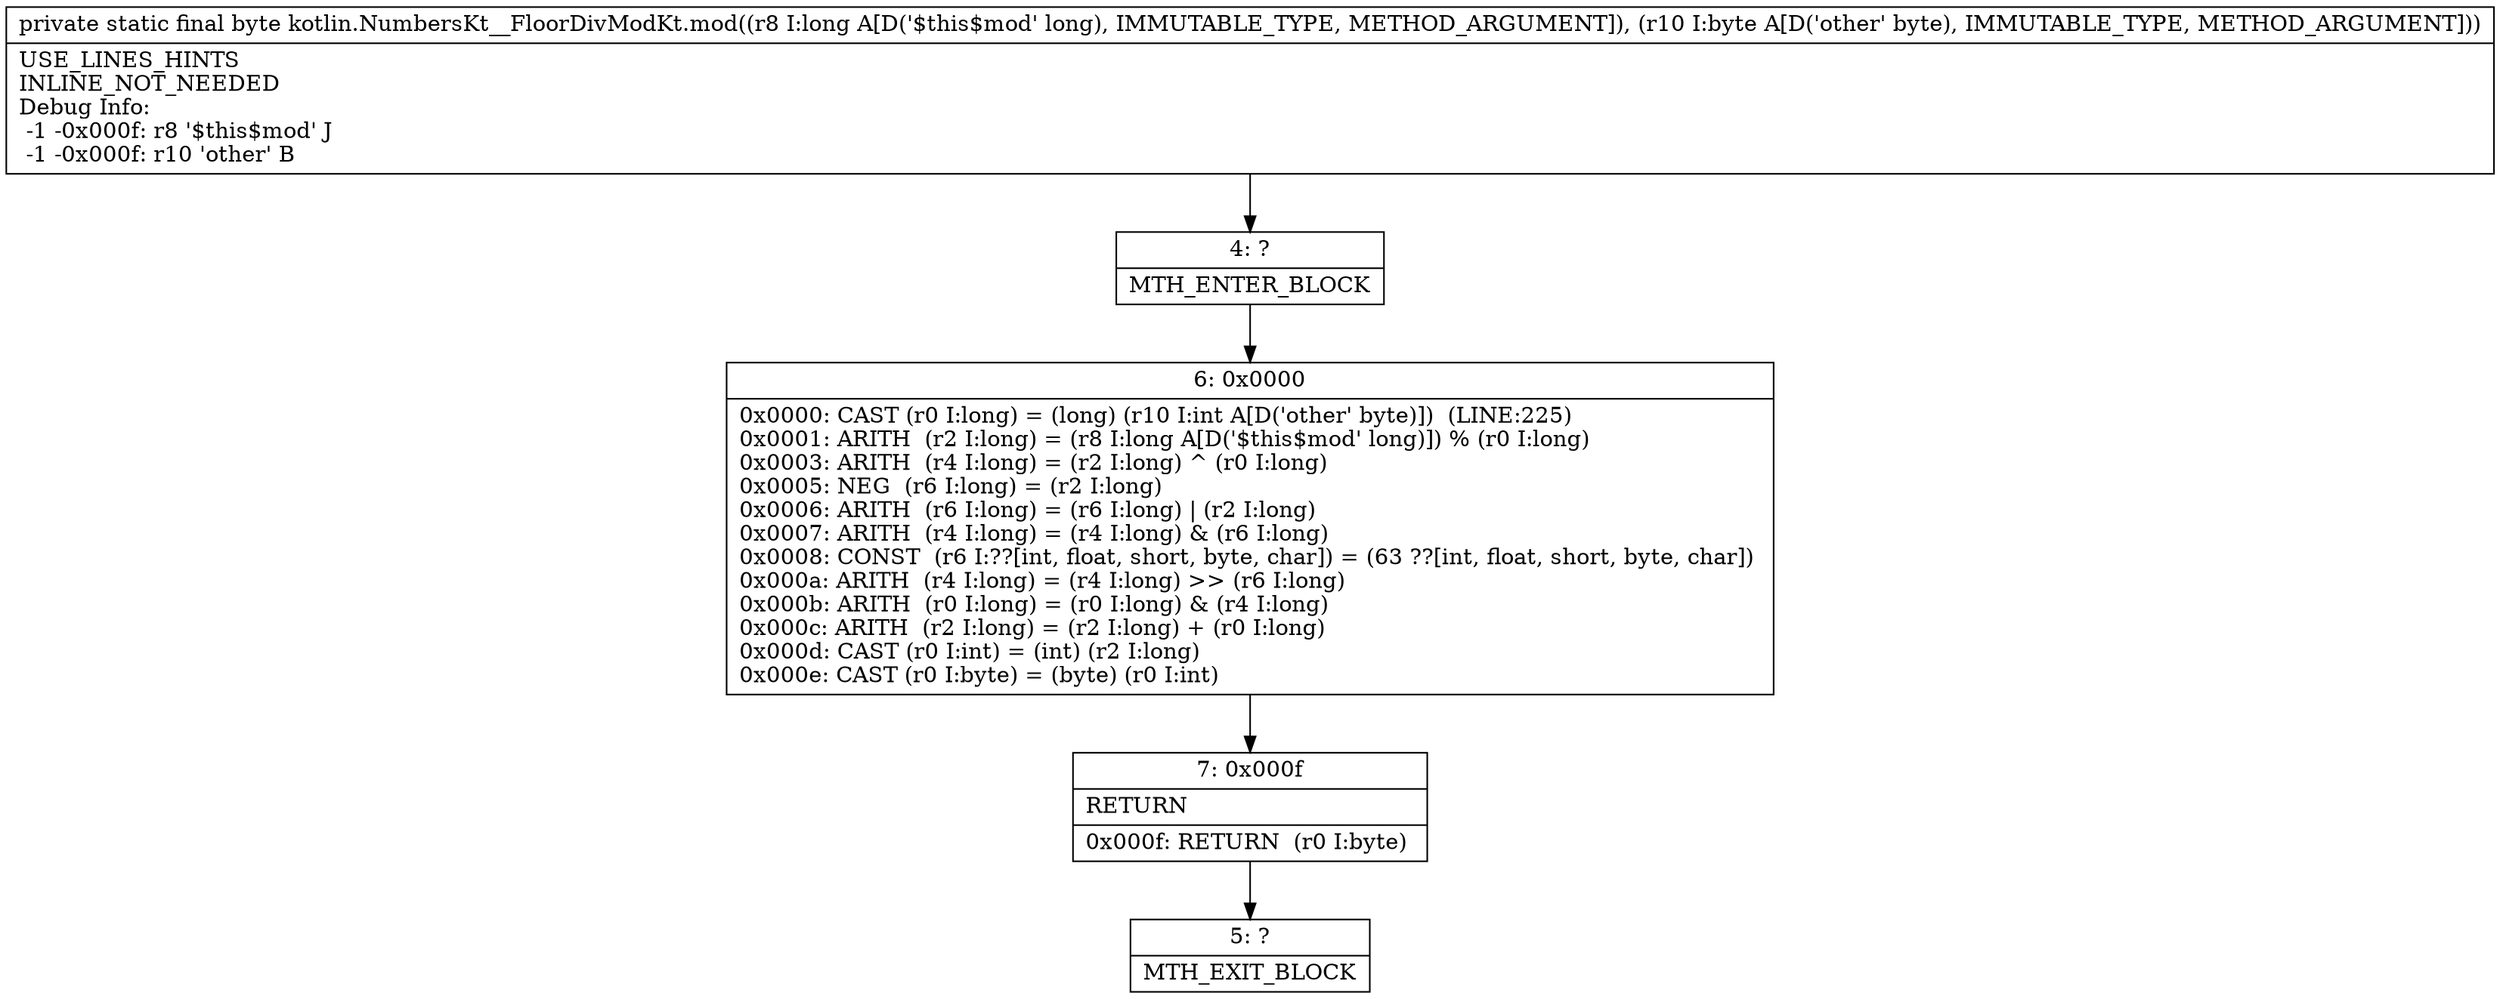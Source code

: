 digraph "CFG forkotlin.NumbersKt__FloorDivModKt.mod(JB)B" {
Node_4 [shape=record,label="{4\:\ ?|MTH_ENTER_BLOCK\l}"];
Node_6 [shape=record,label="{6\:\ 0x0000|0x0000: CAST (r0 I:long) = (long) (r10 I:int A[D('other' byte)])  (LINE:225)\l0x0001: ARITH  (r2 I:long) = (r8 I:long A[D('$this$mod' long)]) % (r0 I:long) \l0x0003: ARITH  (r4 I:long) = (r2 I:long) ^ (r0 I:long) \l0x0005: NEG  (r6 I:long) = (r2 I:long) \l0x0006: ARITH  (r6 I:long) = (r6 I:long) \| (r2 I:long) \l0x0007: ARITH  (r4 I:long) = (r4 I:long) & (r6 I:long) \l0x0008: CONST  (r6 I:??[int, float, short, byte, char]) = (63 ??[int, float, short, byte, char]) \l0x000a: ARITH  (r4 I:long) = (r4 I:long) \>\> (r6 I:long) \l0x000b: ARITH  (r0 I:long) = (r0 I:long) & (r4 I:long) \l0x000c: ARITH  (r2 I:long) = (r2 I:long) + (r0 I:long) \l0x000d: CAST (r0 I:int) = (int) (r2 I:long) \l0x000e: CAST (r0 I:byte) = (byte) (r0 I:int) \l}"];
Node_7 [shape=record,label="{7\:\ 0x000f|RETURN\l|0x000f: RETURN  (r0 I:byte) \l}"];
Node_5 [shape=record,label="{5\:\ ?|MTH_EXIT_BLOCK\l}"];
MethodNode[shape=record,label="{private static final byte kotlin.NumbersKt__FloorDivModKt.mod((r8 I:long A[D('$this$mod' long), IMMUTABLE_TYPE, METHOD_ARGUMENT]), (r10 I:byte A[D('other' byte), IMMUTABLE_TYPE, METHOD_ARGUMENT]))  | USE_LINES_HINTS\lINLINE_NOT_NEEDED\lDebug Info:\l  \-1 \-0x000f: r8 '$this$mod' J\l  \-1 \-0x000f: r10 'other' B\l}"];
MethodNode -> Node_4;Node_4 -> Node_6;
Node_6 -> Node_7;
Node_7 -> Node_5;
}


